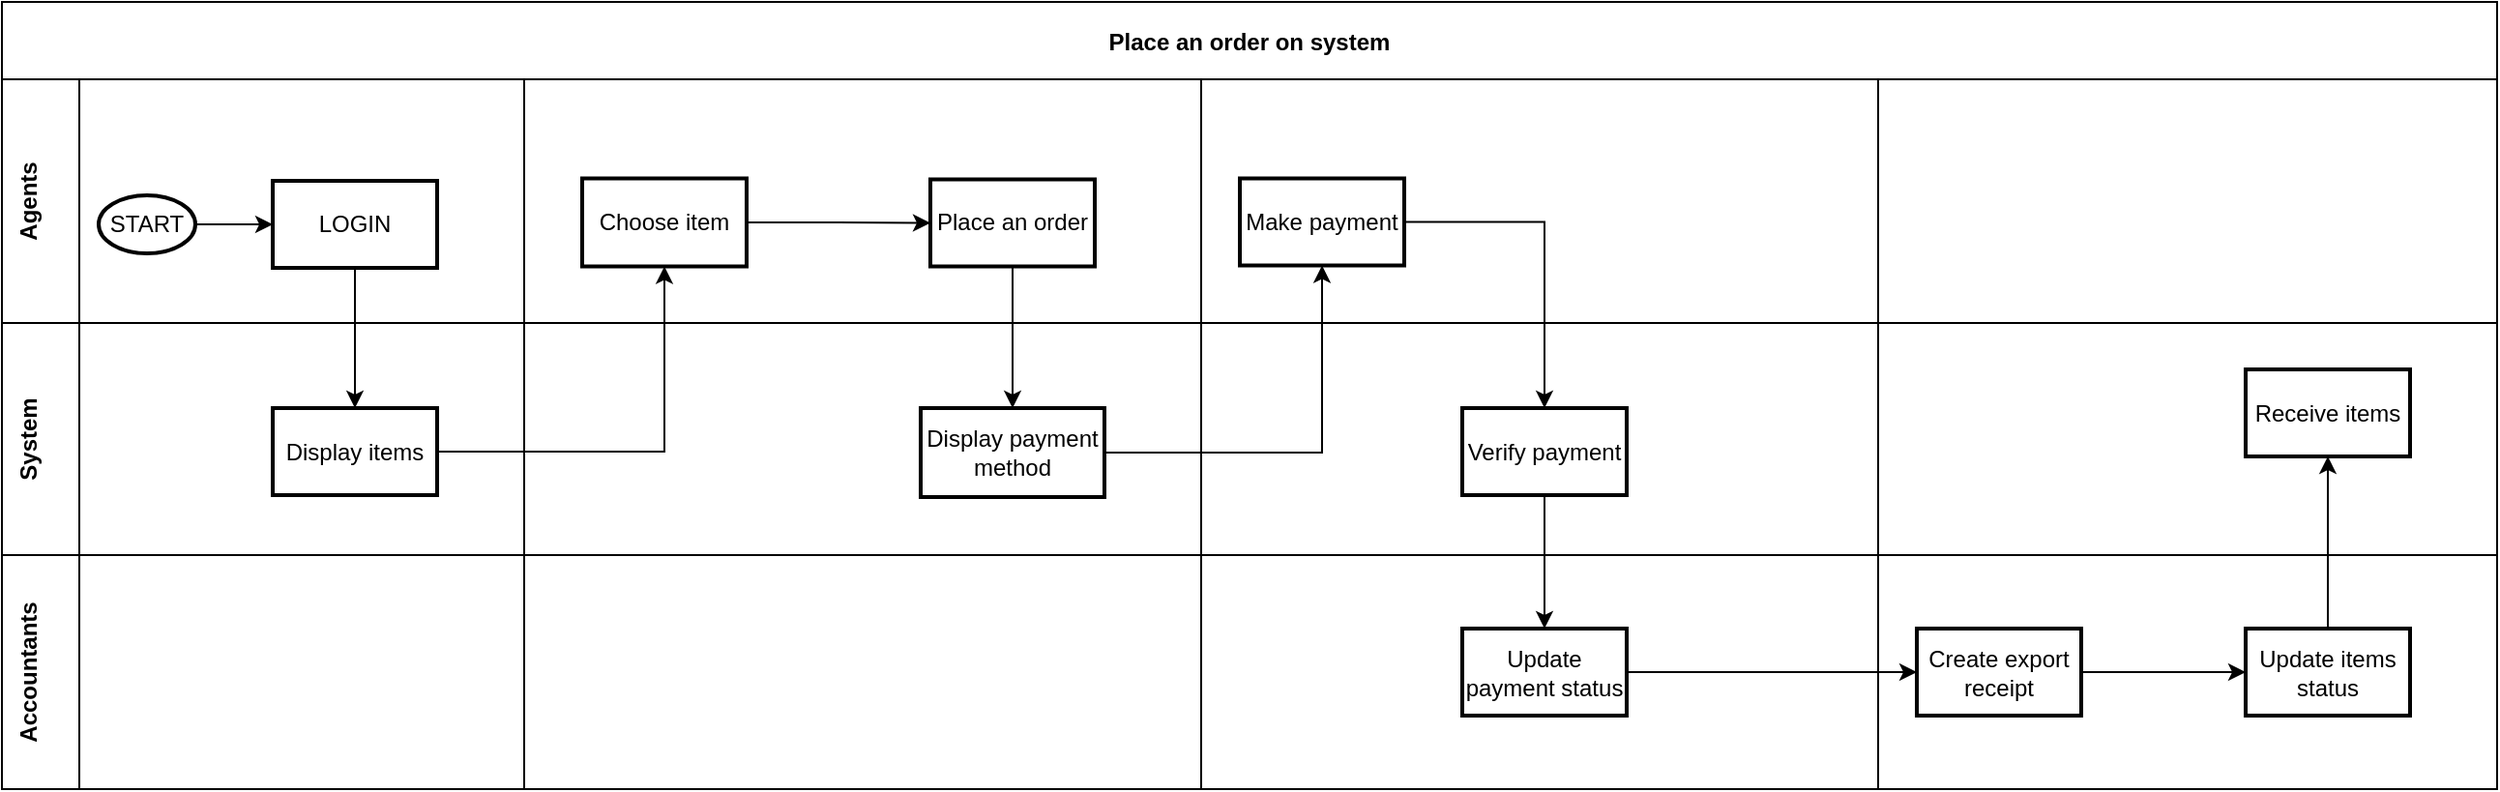 <mxfile version="16.1.2" type="device"><diagram id="C5RBs43oDa-KdzZeNtuy" name="Page-1"><mxGraphModel dx="2249" dy="794" grid="1" gridSize="10" guides="1" tooltips="1" connect="1" arrows="1" fold="1" page="1" pageScale="1" pageWidth="827" pageHeight="1169" math="0" shadow="0"><root><mxCell id="WIyWlLk6GJQsqaUBKTNV-0"/><mxCell id="WIyWlLk6GJQsqaUBKTNV-1" parent="WIyWlLk6GJQsqaUBKTNV-0"/><mxCell id="I_Hu0il0A5uzLschuVvk-13" value="Place an order on system" style="shape=table;childLayout=tableLayout;rowLines=0;columnLines=0;startSize=40;collapsible=0;recursiveResize=0;expand=0;pointerEvents=0;fontStyle=1;align=center;" vertex="1" parent="WIyWlLk6GJQsqaUBKTNV-1"><mxGeometry x="-260" y="120" width="1290" height="407" as="geometry"/></mxCell><mxCell id="I_Hu0il0A5uzLschuVvk-14" value="Agents&#10;" style="swimlane;horizontal=0;points=[[0,0.5],[1,0.5]];portConstraint=eastwest;startSize=40;collapsible=0;recursiveResize=0;expand=0;pointerEvents=0;fontStyle=1" vertex="1" parent="I_Hu0il0A5uzLschuVvk-13"><mxGeometry y="40" width="1290" height="126" as="geometry"/></mxCell><mxCell id="I_Hu0il0A5uzLschuVvk-15" value="" style="swimlane;connectable=0;startSize=0;collapsible=0;recursiveResize=0;expand=0;pointerEvents=0;" vertex="1" parent="I_Hu0il0A5uzLschuVvk-14"><mxGeometry x="40" width="230" height="126" as="geometry"><mxRectangle width="230" height="126" as="alternateBounds"/></mxGeometry></mxCell><mxCell id="I_Hu0il0A5uzLschuVvk-119" value="" style="edgeStyle=orthogonalEdgeStyle;rounded=0;orthogonalLoop=1;jettySize=auto;html=1;" edge="1" parent="I_Hu0il0A5uzLschuVvk-15" source="I_Hu0il0A5uzLschuVvk-16" target="I_Hu0il0A5uzLschuVvk-118"><mxGeometry relative="1" as="geometry"/></mxCell><mxCell id="I_Hu0il0A5uzLschuVvk-16" value="START" style="strokeWidth=2;html=1;shape=mxgraph.flowchart.start_1;whiteSpace=wrap;" vertex="1" parent="I_Hu0il0A5uzLschuVvk-15"><mxGeometry x="10" y="60" width="50" height="30" as="geometry"/></mxCell><mxCell id="I_Hu0il0A5uzLschuVvk-118" value="LOGIN" style="whiteSpace=wrap;html=1;strokeWidth=2;" vertex="1" parent="I_Hu0il0A5uzLschuVvk-15"><mxGeometry x="100" y="52.5" width="85" height="45" as="geometry"/></mxCell><mxCell id="I_Hu0il0A5uzLschuVvk-22" value="" style="swimlane;connectable=0;startSize=0;collapsible=0;recursiveResize=0;expand=0;pointerEvents=0;" vertex="1" parent="I_Hu0il0A5uzLschuVvk-14"><mxGeometry x="270" width="350" height="126" as="geometry"><mxRectangle width="350" height="126" as="alternateBounds"/></mxGeometry></mxCell><mxCell id="I_Hu0il0A5uzLschuVvk-129" value="" style="edgeStyle=orthogonalEdgeStyle;rounded=0;orthogonalLoop=1;jettySize=auto;html=1;" edge="1" parent="I_Hu0il0A5uzLschuVvk-22" source="I_Hu0il0A5uzLschuVvk-126" target="I_Hu0il0A5uzLschuVvk-128"><mxGeometry relative="1" as="geometry"/></mxCell><mxCell id="I_Hu0il0A5uzLschuVvk-126" value="Choose item" style="whiteSpace=wrap;html=1;strokeWidth=2;" vertex="1" parent="I_Hu0il0A5uzLschuVvk-22"><mxGeometry x="30" y="51.25" width="85" height="45.5" as="geometry"/></mxCell><mxCell id="I_Hu0il0A5uzLschuVvk-128" value="Place an order" style="whiteSpace=wrap;html=1;strokeWidth=2;" vertex="1" parent="I_Hu0il0A5uzLschuVvk-22"><mxGeometry x="210" y="51.75" width="85" height="45" as="geometry"/></mxCell><mxCell id="I_Hu0il0A5uzLschuVvk-27" value="" style="swimlane;connectable=0;startSize=0;collapsible=0;recursiveResize=0;expand=0;pointerEvents=0;" vertex="1" parent="I_Hu0il0A5uzLschuVvk-14"><mxGeometry x="620" width="350" height="126" as="geometry"><mxRectangle width="350" height="126" as="alternateBounds"/></mxGeometry></mxCell><mxCell id="I_Hu0il0A5uzLschuVvk-132" value="Make payment" style="whiteSpace=wrap;html=1;strokeWidth=2;" vertex="1" parent="I_Hu0il0A5uzLschuVvk-27"><mxGeometry x="20" y="51.25" width="85" height="45" as="geometry"/></mxCell><mxCell id="I_Hu0il0A5uzLschuVvk-31" style="swimlane;connectable=0;startSize=0;collapsible=0;recursiveResize=0;expand=0;pointerEvents=0;" vertex="1" parent="I_Hu0il0A5uzLschuVvk-14"><mxGeometry x="970" width="320" height="126" as="geometry"><mxRectangle width="320" height="126" as="alternateBounds"/></mxGeometry></mxCell><mxCell id="I_Hu0il0A5uzLschuVvk-54" value="System&#10;" style="swimlane;horizontal=0;points=[[0,0.5],[1,0.5]];portConstraint=eastwest;startSize=40;collapsible=0;recursiveResize=0;expand=0;pointerEvents=0;" vertex="1" parent="I_Hu0il0A5uzLschuVvk-13"><mxGeometry y="166" width="1290" height="120" as="geometry"/></mxCell><mxCell id="I_Hu0il0A5uzLschuVvk-55" value="" style="swimlane;connectable=0;startSize=0;collapsible=0;recursiveResize=0;expand=0;pointerEvents=0;" vertex="1" parent="I_Hu0il0A5uzLschuVvk-54"><mxGeometry x="40" width="230" height="120" as="geometry"><mxRectangle width="230" height="120" as="alternateBounds"/></mxGeometry></mxCell><mxCell id="I_Hu0il0A5uzLschuVvk-124" value="Display items" style="whiteSpace=wrap;html=1;strokeWidth=2;" vertex="1" parent="I_Hu0il0A5uzLschuVvk-55"><mxGeometry x="100" y="44" width="85" height="45" as="geometry"/></mxCell><mxCell id="I_Hu0il0A5uzLschuVvk-56" value="" style="swimlane;connectable=0;startSize=0;collapsible=0;recursiveResize=0;expand=0;pointerEvents=0;" vertex="1" parent="I_Hu0il0A5uzLschuVvk-54"><mxGeometry x="270" width="350" height="120" as="geometry"><mxRectangle width="350" height="120" as="alternateBounds"/></mxGeometry></mxCell><mxCell id="I_Hu0il0A5uzLschuVvk-130" value="Display payment method" style="whiteSpace=wrap;html=1;strokeWidth=2;" vertex="1" parent="I_Hu0il0A5uzLschuVvk-56"><mxGeometry x="205" y="44" width="95" height="46" as="geometry"/></mxCell><mxCell id="I_Hu0il0A5uzLschuVvk-59" value="" style="swimlane;connectable=0;startSize=0;collapsible=0;recursiveResize=0;expand=0;pointerEvents=0;" vertex="1" parent="I_Hu0il0A5uzLschuVvk-54"><mxGeometry x="620" width="350" height="120" as="geometry"><mxRectangle width="350" height="120" as="alternateBounds"/></mxGeometry></mxCell><mxCell id="I_Hu0il0A5uzLschuVvk-135" value="Verify payment" style="whiteSpace=wrap;html=1;strokeWidth=2;" vertex="1" parent="I_Hu0il0A5uzLschuVvk-59"><mxGeometry x="135" y="44" width="85" height="45" as="geometry"/></mxCell><mxCell id="I_Hu0il0A5uzLschuVvk-61" style="swimlane;connectable=0;startSize=0;collapsible=0;recursiveResize=0;expand=0;pointerEvents=0;" vertex="1" parent="I_Hu0il0A5uzLschuVvk-54"><mxGeometry x="970" width="320" height="120" as="geometry"><mxRectangle width="320" height="120" as="alternateBounds"/></mxGeometry></mxCell><mxCell id="I_Hu0il0A5uzLschuVvk-143" value="Receive items" style="whiteSpace=wrap;html=1;strokeWidth=2;" vertex="1" parent="I_Hu0il0A5uzLschuVvk-61"><mxGeometry x="190" y="24" width="85" height="45" as="geometry"/></mxCell><mxCell id="I_Hu0il0A5uzLschuVvk-73" value="Accountants&#10;" style="swimlane;horizontal=0;points=[[0,0.5],[1,0.5]];portConstraint=eastwest;startSize=40;collapsible=0;recursiveResize=0;expand=0;pointerEvents=0;" vertex="1" parent="I_Hu0il0A5uzLschuVvk-13"><mxGeometry y="286" width="1290" height="121" as="geometry"/></mxCell><mxCell id="I_Hu0il0A5uzLschuVvk-74" value="" style="swimlane;connectable=0;startSize=0;collapsible=0;recursiveResize=0;expand=0;pointerEvents=0;" vertex="1" parent="I_Hu0il0A5uzLschuVvk-73"><mxGeometry x="40" width="230" height="121" as="geometry"><mxRectangle width="230" height="121" as="alternateBounds"/></mxGeometry></mxCell><mxCell id="I_Hu0il0A5uzLschuVvk-75" value="" style="swimlane;connectable=0;startSize=0;collapsible=0;recursiveResize=0;expand=0;pointerEvents=0;" vertex="1" parent="I_Hu0il0A5uzLschuVvk-73"><mxGeometry x="270" width="350" height="121" as="geometry"><mxRectangle width="350" height="121" as="alternateBounds"/></mxGeometry></mxCell><mxCell id="I_Hu0il0A5uzLschuVvk-76" value="" style="swimlane;connectable=0;startSize=0;collapsible=0;recursiveResize=0;expand=0;pointerEvents=0;" vertex="1" parent="I_Hu0il0A5uzLschuVvk-73"><mxGeometry x="620" width="350" height="121" as="geometry"><mxRectangle width="350" height="121" as="alternateBounds"/></mxGeometry></mxCell><mxCell id="I_Hu0il0A5uzLschuVvk-137" value="Update payment status" style="whiteSpace=wrap;html=1;strokeWidth=2;" vertex="1" parent="I_Hu0il0A5uzLschuVvk-76"><mxGeometry x="135" y="38" width="85" height="45" as="geometry"/></mxCell><mxCell id="I_Hu0il0A5uzLschuVvk-78" style="swimlane;connectable=0;startSize=0;collapsible=0;recursiveResize=0;expand=0;pointerEvents=0;" vertex="1" parent="I_Hu0il0A5uzLschuVvk-73"><mxGeometry x="970" width="320" height="121" as="geometry"><mxRectangle width="320" height="121" as="alternateBounds"/></mxGeometry></mxCell><mxCell id="I_Hu0il0A5uzLschuVvk-142" value="" style="edgeStyle=orthogonalEdgeStyle;rounded=0;orthogonalLoop=1;jettySize=auto;html=1;" edge="1" parent="I_Hu0il0A5uzLschuVvk-78" source="I_Hu0il0A5uzLschuVvk-139" target="I_Hu0il0A5uzLschuVvk-141"><mxGeometry relative="1" as="geometry"/></mxCell><mxCell id="I_Hu0il0A5uzLschuVvk-139" value="Create export receipt" style="whiteSpace=wrap;html=1;strokeWidth=2;" vertex="1" parent="I_Hu0il0A5uzLschuVvk-78"><mxGeometry x="20" y="38" width="85" height="45" as="geometry"/></mxCell><mxCell id="I_Hu0il0A5uzLschuVvk-141" value="Update items status" style="whiteSpace=wrap;html=1;strokeWidth=2;" vertex="1" parent="I_Hu0il0A5uzLschuVvk-78"><mxGeometry x="190" y="38" width="85" height="45" as="geometry"/></mxCell><mxCell id="I_Hu0il0A5uzLschuVvk-140" value="" style="edgeStyle=orthogonalEdgeStyle;rounded=0;orthogonalLoop=1;jettySize=auto;html=1;" edge="1" parent="I_Hu0il0A5uzLschuVvk-73" source="I_Hu0il0A5uzLschuVvk-137" target="I_Hu0il0A5uzLschuVvk-139"><mxGeometry relative="1" as="geometry"/></mxCell><mxCell id="I_Hu0il0A5uzLschuVvk-125" value="" style="edgeStyle=orthogonalEdgeStyle;rounded=0;orthogonalLoop=1;jettySize=auto;html=1;" edge="1" parent="I_Hu0il0A5uzLschuVvk-13" source="I_Hu0il0A5uzLschuVvk-118" target="I_Hu0il0A5uzLschuVvk-124"><mxGeometry relative="1" as="geometry"/></mxCell><mxCell id="I_Hu0il0A5uzLschuVvk-127" value="" style="edgeStyle=orthogonalEdgeStyle;rounded=0;orthogonalLoop=1;jettySize=auto;html=1;" edge="1" parent="I_Hu0il0A5uzLschuVvk-13" source="I_Hu0il0A5uzLschuVvk-124" target="I_Hu0il0A5uzLschuVvk-126"><mxGeometry relative="1" as="geometry"/></mxCell><mxCell id="I_Hu0il0A5uzLschuVvk-131" value="" style="edgeStyle=orthogonalEdgeStyle;rounded=0;orthogonalLoop=1;jettySize=auto;html=1;" edge="1" parent="I_Hu0il0A5uzLschuVvk-13" source="I_Hu0il0A5uzLschuVvk-128" target="I_Hu0il0A5uzLschuVvk-130"><mxGeometry relative="1" as="geometry"/></mxCell><mxCell id="I_Hu0il0A5uzLschuVvk-133" value="" style="edgeStyle=orthogonalEdgeStyle;rounded=0;orthogonalLoop=1;jettySize=auto;html=1;" edge="1" parent="I_Hu0il0A5uzLschuVvk-13" source="I_Hu0il0A5uzLschuVvk-130" target="I_Hu0il0A5uzLschuVvk-132"><mxGeometry relative="1" as="geometry"/></mxCell><mxCell id="I_Hu0il0A5uzLschuVvk-136" value="" style="edgeStyle=orthogonalEdgeStyle;rounded=0;orthogonalLoop=1;jettySize=auto;html=1;" edge="1" parent="I_Hu0il0A5uzLschuVvk-13" source="I_Hu0il0A5uzLschuVvk-132" target="I_Hu0il0A5uzLschuVvk-135"><mxGeometry relative="1" as="geometry"/></mxCell><mxCell id="I_Hu0il0A5uzLschuVvk-138" value="" style="edgeStyle=orthogonalEdgeStyle;rounded=0;orthogonalLoop=1;jettySize=auto;html=1;" edge="1" parent="I_Hu0il0A5uzLschuVvk-13" source="I_Hu0il0A5uzLschuVvk-135" target="I_Hu0il0A5uzLschuVvk-137"><mxGeometry relative="1" as="geometry"/></mxCell><mxCell id="I_Hu0il0A5uzLschuVvk-144" value="" style="edgeStyle=orthogonalEdgeStyle;rounded=0;orthogonalLoop=1;jettySize=auto;html=1;" edge="1" parent="I_Hu0il0A5uzLschuVvk-13" source="I_Hu0il0A5uzLschuVvk-141" target="I_Hu0il0A5uzLschuVvk-143"><mxGeometry relative="1" as="geometry"/></mxCell></root></mxGraphModel></diagram></mxfile>